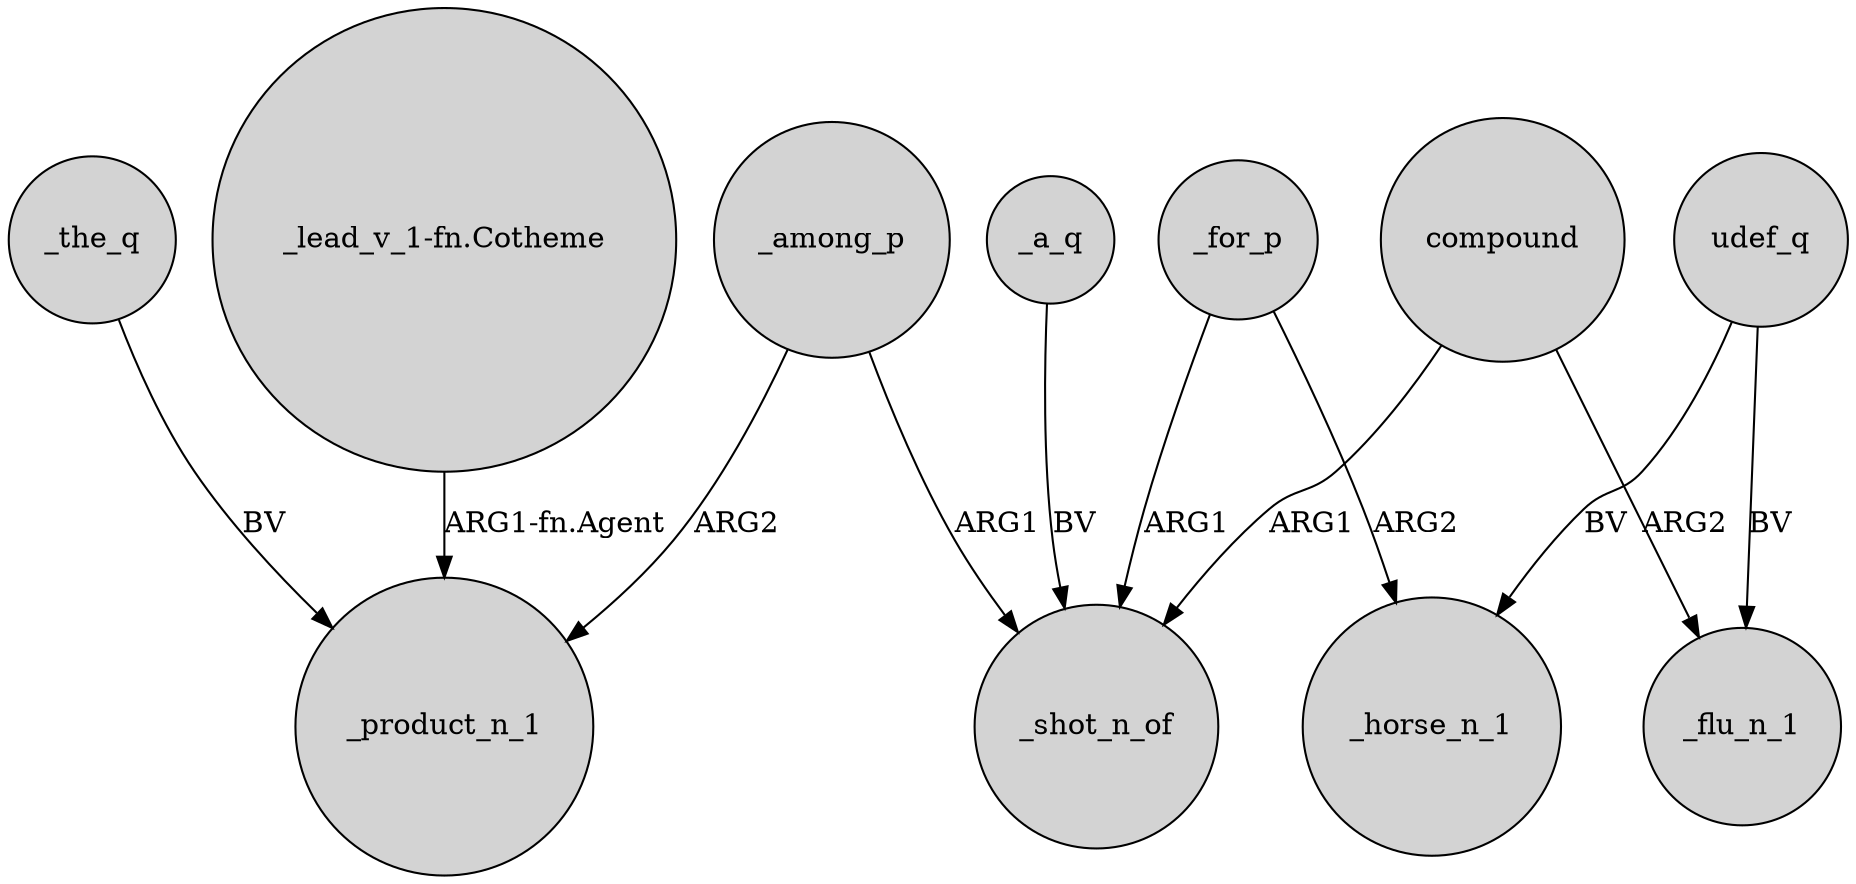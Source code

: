 digraph {
	node [shape=circle style=filled]
	_the_q -> _product_n_1 [label=BV]
	_among_p -> _shot_n_of [label=ARG1]
	_for_p -> _horse_n_1 [label=ARG2]
	udef_q -> _flu_n_1 [label=BV]
	udef_q -> _horse_n_1 [label=BV]
	_a_q -> _shot_n_of [label=BV]
	compound -> _shot_n_of [label=ARG1]
	"_lead_v_1-fn.Cotheme" -> _product_n_1 [label="ARG1-fn.Agent"]
	_among_p -> _product_n_1 [label=ARG2]
	_for_p -> _shot_n_of [label=ARG1]
	compound -> _flu_n_1 [label=ARG2]
}
